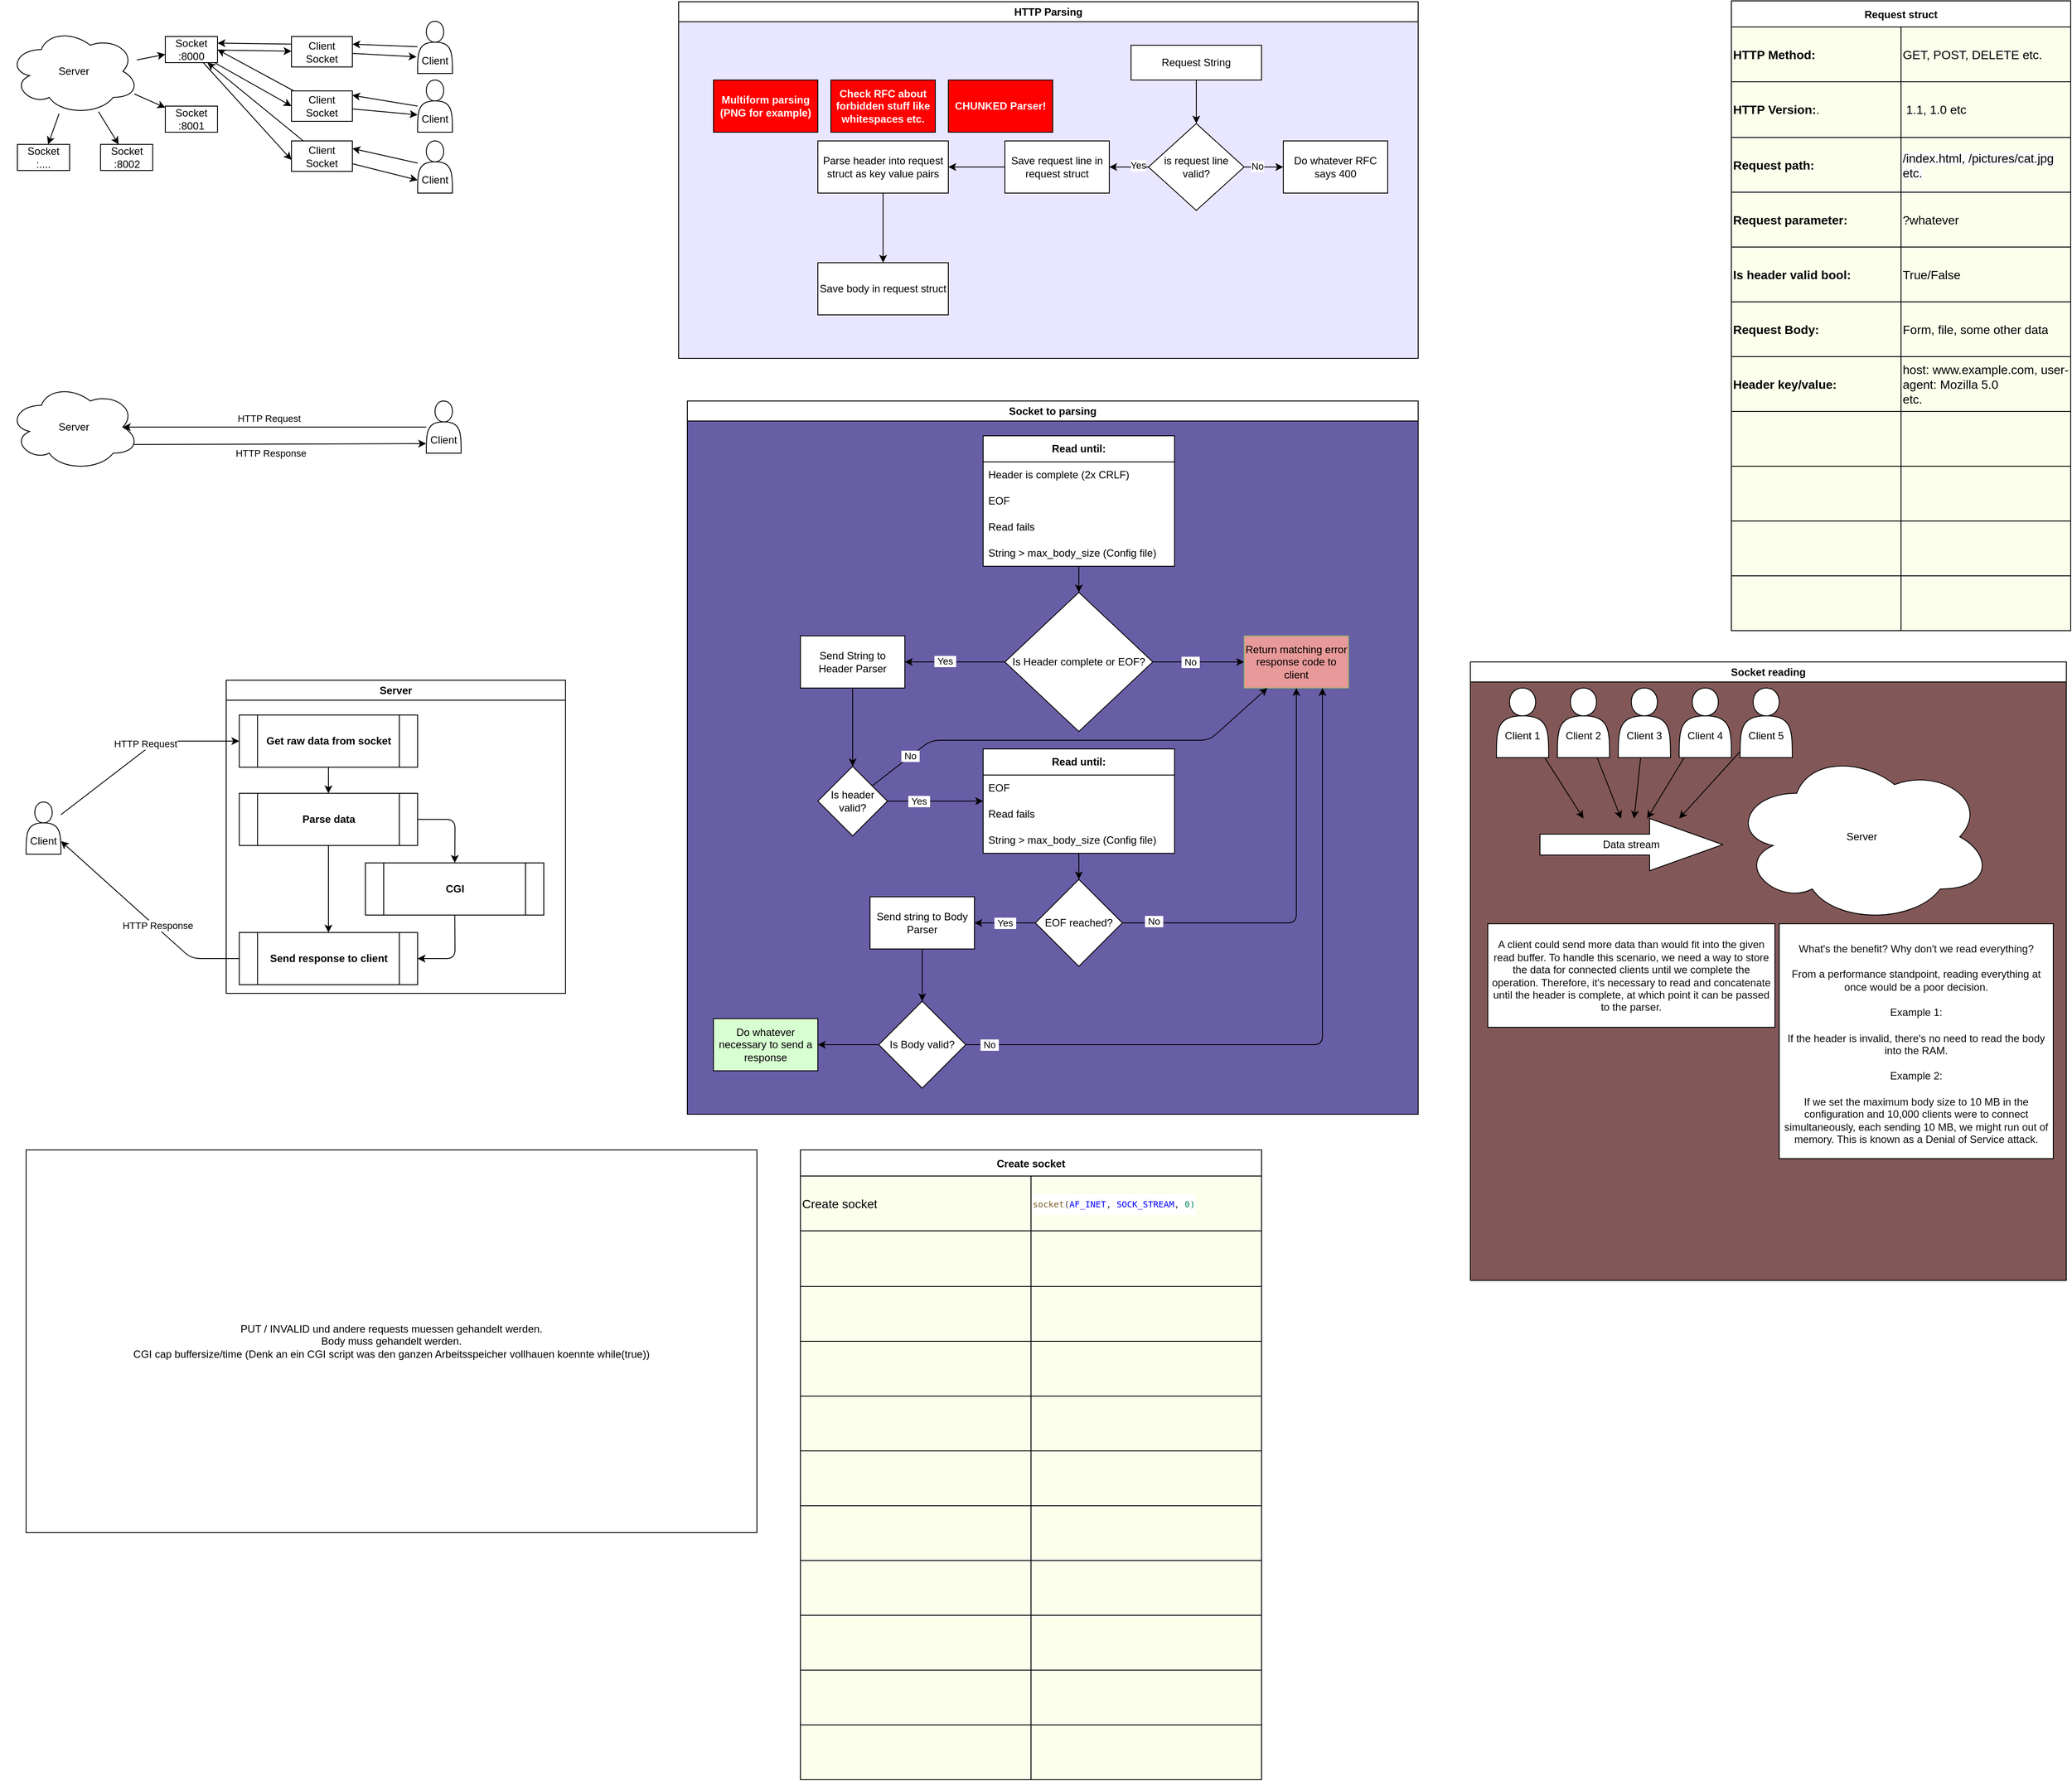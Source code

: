 <mxfile>
    <diagram id="tm-Q9Mv3Nz5z3LRHxRc2" name="Page-1">
        <mxGraphModel dx="5174" dy="3183" grid="1" gridSize="10" guides="1" tooltips="1" connect="1" arrows="1" fold="1" page="1" pageScale="1" pageWidth="850" pageHeight="1100" math="0" shadow="0">
            <root>
                <mxCell id="0"/>
                <mxCell id="1" parent="0"/>
                <mxCell id="5" value="" style="edgeStyle=none;html=1;" parent="1" source="2" target="4" edge="1">
                    <mxGeometry relative="1" as="geometry"/>
                </mxCell>
                <mxCell id="2" value="Server" style="ellipse;shape=cloud;whiteSpace=wrap;html=1;" parent="1" vertex="1">
                    <mxGeometry x="90" y="-979" width="150" height="100" as="geometry"/>
                </mxCell>
                <mxCell id="7" value="" style="edgeStyle=none;html=1;" parent="1" source="4" target="6" edge="1">
                    <mxGeometry relative="1" as="geometry"/>
                </mxCell>
                <mxCell id="22" style="edgeStyle=none;html=1;entryX=0;entryY=0.5;entryDx=0;entryDy=0;" parent="1" source="4" target="12" edge="1">
                    <mxGeometry relative="1" as="geometry"/>
                </mxCell>
                <mxCell id="23" style="edgeStyle=none;html=1;entryX=0.001;entryY=0.625;entryDx=0;entryDy=0;entryPerimeter=0;" parent="1" source="4" target="15" edge="1">
                    <mxGeometry relative="1" as="geometry"/>
                </mxCell>
                <mxCell id="4" value="Socket&lt;br&gt;:8000" style="whiteSpace=wrap;html=1;" parent="1" vertex="1">
                    <mxGeometry x="270" y="-969" width="60" height="30" as="geometry"/>
                </mxCell>
                <mxCell id="20" style="edgeStyle=none;html=1;entryX=1;entryY=0.25;entryDx=0;entryDy=0;exitX=0;exitY=0.25;exitDx=0;exitDy=0;" parent="1" source="6" target="4" edge="1">
                    <mxGeometry relative="1" as="geometry"/>
                </mxCell>
                <mxCell id="24" style="edgeStyle=none;html=1;entryX=-0.032;entryY=0.681;entryDx=0;entryDy=0;entryPerimeter=0;" parent="1" source="6" target="10" edge="1">
                    <mxGeometry relative="1" as="geometry"/>
                </mxCell>
                <mxCell id="6" value="Client Socket" style="whiteSpace=wrap;html=1;" parent="1" vertex="1">
                    <mxGeometry x="415" y="-969" width="70" height="35" as="geometry"/>
                </mxCell>
                <mxCell id="11" style="edgeStyle=none;html=1;entryX=1;entryY=0.25;entryDx=0;entryDy=0;" parent="1" source="10" target="6" edge="1">
                    <mxGeometry relative="1" as="geometry"/>
                </mxCell>
                <mxCell id="10" value="&lt;br&gt;&lt;br&gt;Client" style="shape=actor;whiteSpace=wrap;html=1;" parent="1" vertex="1">
                    <mxGeometry x="560" y="-986.5" width="40" height="60" as="geometry"/>
                </mxCell>
                <mxCell id="18" style="edgeStyle=none;html=1;entryX=1;entryY=0.5;entryDx=0;entryDy=0;" parent="1" source="12" target="4" edge="1">
                    <mxGeometry relative="1" as="geometry"/>
                </mxCell>
                <mxCell id="25" value="" style="edgeStyle=none;html=1;entryX=0;entryY=0.667;entryDx=0;entryDy=0;entryPerimeter=0;" parent="1" source="12" target="14" edge="1">
                    <mxGeometry relative="1" as="geometry"/>
                </mxCell>
                <mxCell id="12" value="Client Socket" style="whiteSpace=wrap;html=1;" parent="1" vertex="1">
                    <mxGeometry x="415" y="-906.5" width="70" height="35" as="geometry"/>
                </mxCell>
                <mxCell id="13" style="edgeStyle=none;html=1;entryX=0.997;entryY=0.144;entryDx=0;entryDy=0;entryPerimeter=0;" parent="1" target="12" edge="1">
                    <mxGeometry relative="1" as="geometry">
                        <mxPoint x="560" y="-889" as="sourcePoint"/>
                    </mxGeometry>
                </mxCell>
                <mxCell id="14" value="&lt;br&gt;&lt;br&gt;Client" style="shape=actor;whiteSpace=wrap;html=1;" parent="1" vertex="1">
                    <mxGeometry x="560" y="-919" width="40" height="60" as="geometry"/>
                </mxCell>
                <mxCell id="19" style="edgeStyle=none;html=1;" parent="1" source="15" target="4" edge="1">
                    <mxGeometry relative="1" as="geometry"/>
                </mxCell>
                <mxCell id="26" style="edgeStyle=none;html=1;entryX=0;entryY=0.75;entryDx=0;entryDy=0;" parent="1" source="15" target="17" edge="1">
                    <mxGeometry relative="1" as="geometry"/>
                </mxCell>
                <mxCell id="15" value="Client Socket" style="whiteSpace=wrap;html=1;" parent="1" vertex="1">
                    <mxGeometry x="415" y="-849" width="70" height="35" as="geometry"/>
                </mxCell>
                <mxCell id="16" style="edgeStyle=none;html=1;entryX=1;entryY=0.25;entryDx=0;entryDy=0;" parent="1" source="17" target="15" edge="1">
                    <mxGeometry relative="1" as="geometry"/>
                </mxCell>
                <mxCell id="17" value="&lt;br&gt;&lt;br&gt;Client" style="shape=actor;whiteSpace=wrap;html=1;" parent="1" vertex="1">
                    <mxGeometry x="560" y="-849" width="40" height="60" as="geometry"/>
                </mxCell>
                <mxCell id="27" value="" style="edgeStyle=none;html=1;exitX=0.963;exitY=0.76;exitDx=0;exitDy=0;exitPerimeter=0;" parent="1" source="2" target="28" edge="1">
                    <mxGeometry relative="1" as="geometry">
                        <mxPoint x="239.999" y="-895.982" as="sourcePoint"/>
                    </mxGeometry>
                </mxCell>
                <mxCell id="28" value="Socket&lt;br&gt;:8001" style="whiteSpace=wrap;html=1;" parent="1" vertex="1">
                    <mxGeometry x="270" y="-889" width="60" height="30" as="geometry"/>
                </mxCell>
                <mxCell id="29" value="" style="edgeStyle=none;html=1;" parent="1" source="2" target="30" edge="1">
                    <mxGeometry relative="1" as="geometry">
                        <mxPoint x="160.0" y="-859" as="sourcePoint"/>
                    </mxGeometry>
                </mxCell>
                <mxCell id="30" value="Socket&lt;br&gt;:8002" style="whiteSpace=wrap;html=1;" parent="1" vertex="1">
                    <mxGeometry x="195.55" y="-845" width="60" height="30" as="geometry"/>
                </mxCell>
                <mxCell id="31" value="" style="edgeStyle=none;html=1;" parent="1" source="2" target="32" edge="1">
                    <mxGeometry relative="1" as="geometry">
                        <mxPoint x="110.002" y="-881.634" as="sourcePoint"/>
                    </mxGeometry>
                </mxCell>
                <mxCell id="32" value="Socket&lt;br&gt;:...." style="whiteSpace=wrap;html=1;" parent="1" vertex="1">
                    <mxGeometry x="100.0" y="-845" width="60" height="30" as="geometry"/>
                </mxCell>
                <mxCell id="35" style="edgeStyle=none;html=1;exitX=0.96;exitY=0.7;exitDx=0;exitDy=0;exitPerimeter=0;entryX=-0.006;entryY=0.817;entryDx=0;entryDy=0;entryPerimeter=0;" parent="1" source="33" target="34" edge="1">
                    <mxGeometry relative="1" as="geometry"/>
                </mxCell>
                <mxCell id="37" value="HTTP Response" style="edgeLabel;html=1;align=center;verticalAlign=middle;resizable=0;points=[];" parent="35" vertex="1" connectable="0">
                    <mxGeometry x="-0.242" y="-1" relative="1" as="geometry">
                        <mxPoint x="29" y="9" as="offset"/>
                    </mxGeometry>
                </mxCell>
                <mxCell id="33" value="Server" style="ellipse;shape=cloud;whiteSpace=wrap;html=1;" parent="1" vertex="1">
                    <mxGeometry x="90" y="-570" width="150" height="100" as="geometry"/>
                </mxCell>
                <mxCell id="36" style="edgeStyle=none;html=1;entryX=0.875;entryY=0.5;entryDx=0;entryDy=0;entryPerimeter=0;" parent="1" source="34" target="33" edge="1">
                    <mxGeometry relative="1" as="geometry">
                        <mxPoint x="250" y="-480" as="targetPoint"/>
                    </mxGeometry>
                </mxCell>
                <mxCell id="38" value="HTTP Request" style="edgeLabel;html=1;align=center;verticalAlign=middle;resizable=0;points=[];" parent="36" vertex="1" connectable="0">
                    <mxGeometry x="0.038" y="-1" relative="1" as="geometry">
                        <mxPoint y="-9" as="offset"/>
                    </mxGeometry>
                </mxCell>
                <mxCell id="34" value="&lt;br&gt;&lt;br&gt;Client" style="shape=actor;whiteSpace=wrap;html=1;" parent="1" vertex="1">
                    <mxGeometry x="570" y="-550" width="40" height="60" as="geometry"/>
                </mxCell>
                <mxCell id="39" value="" style="shape=image;verticalLabelPosition=bottom;labelBackgroundColor=default;verticalAlign=top;aspect=fixed;imageAspect=0;image=https://miro.medium.com/v2/resize:fit:700/1*5QCrgA5LoA8AKR30ce6x5A.png;" parent="1" vertex="1">
                    <mxGeometry x="84.15" y="-449" width="245.85" height="165" as="geometry"/>
                </mxCell>
                <mxCell id="40" value="" style="shape=image;verticalLabelPosition=bottom;labelBackgroundColor=default;verticalAlign=top;aspect=fixed;imageAspect=0;image=https://miro.medium.com/v2/resize:fit:700/1*Yqq-60D9mD4NVuhFd4IoFg.png;" parent="1" vertex="1">
                    <mxGeometry x="80" y="-739" width="275.49" height="169" as="geometry"/>
                </mxCell>
                <mxCell id="41" value="&lt;br&gt;&lt;br&gt;Client" style="shape=actor;whiteSpace=wrap;html=1;" parent="1" vertex="1">
                    <mxGeometry x="110" y="-89" width="40" height="60" as="geometry"/>
                </mxCell>
                <mxCell id="43" style="edgeStyle=none;html=1;" parent="1" source="41" target="52" edge="1">
                    <mxGeometry relative="1" as="geometry">
                        <mxPoint x="584.15" y="-169" as="targetPoint"/>
                        <mxPoint x="932.9" y="-169" as="sourcePoint"/>
                        <Array as="points">
                            <mxPoint x="260" y="-159"/>
                        </Array>
                    </mxGeometry>
                </mxCell>
                <mxCell id="44" value="HTTP Request" style="edgeLabel;html=1;align=center;verticalAlign=middle;resizable=0;points=[];" parent="43" connectable="0" vertex="1">
                    <mxGeometry x="0.038" y="-1" relative="1" as="geometry">
                        <mxPoint y="-9" as="offset"/>
                    </mxGeometry>
                </mxCell>
                <mxCell id="69" style="edgeStyle=none;html=1;entryX=1;entryY=0.75;entryDx=0;entryDy=0;" parent="1" source="55" target="41" edge="1">
                    <mxGeometry relative="1" as="geometry">
                        <mxPoint x="410" y="-44" as="sourcePoint"/>
                        <Array as="points">
                            <mxPoint x="300" y="91"/>
                        </Array>
                    </mxGeometry>
                </mxCell>
                <mxCell id="88" value="HTTP Response" style="edgeLabel;html=1;align=center;verticalAlign=middle;resizable=0;points=[];" parent="69" connectable="0" vertex="1">
                    <mxGeometry x="-0.147" y="-2" relative="1" as="geometry">
                        <mxPoint as="offset"/>
                    </mxGeometry>
                </mxCell>
                <mxCell id="45" value="Server" style="swimlane;whiteSpace=wrap;html=1;" parent="1" vertex="1">
                    <mxGeometry x="340" y="-229" width="390" height="360" as="geometry">
                        <mxRectangle x="280" y="780" width="50" height="30" as="alternateBounds"/>
                    </mxGeometry>
                </mxCell>
                <mxCell id="54" value="" style="edgeStyle=none;html=1;" parent="45" source="52" target="53" edge="1">
                    <mxGeometry relative="1" as="geometry"/>
                </mxCell>
                <mxCell id="52" value="&lt;span style=&quot;font-weight: 700;&quot;&gt;Get raw data from socket&lt;/span&gt;" style="shape=process;whiteSpace=wrap;html=1;backgroundOutline=1;" parent="45" vertex="1">
                    <mxGeometry x="15" y="40" width="205" height="60" as="geometry"/>
                </mxCell>
                <mxCell id="66" style="edgeStyle=none;html=1;" parent="45" source="53" target="61" edge="1">
                    <mxGeometry relative="1" as="geometry">
                        <Array as="points">
                            <mxPoint x="263" y="160"/>
                        </Array>
                    </mxGeometry>
                </mxCell>
                <mxCell id="68" style="edgeStyle=none;html=1;" parent="45" source="53" target="55" edge="1">
                    <mxGeometry relative="1" as="geometry"/>
                </mxCell>
                <mxCell id="53" value="Parse data" style="shape=process;whiteSpace=wrap;html=1;backgroundOutline=1;fontStyle=1" parent="45" vertex="1">
                    <mxGeometry x="15" y="130" width="205" height="60" as="geometry"/>
                </mxCell>
                <mxCell id="55" value="Send response to client" style="shape=process;whiteSpace=wrap;html=1;backgroundOutline=1;fontStyle=1" parent="45" vertex="1">
                    <mxGeometry x="15" y="290" width="205" height="60" as="geometry"/>
                </mxCell>
                <mxCell id="67" style="edgeStyle=none;html=1;" parent="45" source="61" target="55" edge="1">
                    <mxGeometry relative="1" as="geometry">
                        <Array as="points">
                            <mxPoint x="263" y="320"/>
                        </Array>
                    </mxGeometry>
                </mxCell>
                <mxCell id="61" value="CGI" style="shape=process;whiteSpace=wrap;html=1;backgroundOutline=1;fontStyle=1" parent="45" vertex="1">
                    <mxGeometry x="160" y="210" width="205" height="60" as="geometry"/>
                </mxCell>
                <mxCell id="89" value="HTTP Parsing" style="swimlane;whiteSpace=wrap;html=1;fillColor=default;rounded=0;gradientColor=none;swimlaneFillColor=#E9E6FF;" parent="1" vertex="1">
                    <mxGeometry x="860" y="-1009" width="850" height="410" as="geometry"/>
                </mxCell>
                <mxCell id="94" value="" style="edgeStyle=none;html=1;" parent="89" source="90" target="93" edge="1">
                    <mxGeometry relative="1" as="geometry"/>
                </mxCell>
                <mxCell id="90" value="Request String" style="rounded=0;whiteSpace=wrap;html=1;fillColor=default;gradientColor=none;" parent="89" vertex="1">
                    <mxGeometry x="520" y="50" width="150" height="40" as="geometry"/>
                </mxCell>
                <mxCell id="96" value="" style="edgeStyle=none;html=1;" parent="89" source="93" target="95" edge="1">
                    <mxGeometry relative="1" as="geometry"/>
                </mxCell>
                <mxCell id="100" value="Yes" style="edgeLabel;html=1;align=center;verticalAlign=middle;resizable=0;points=[];" parent="96" connectable="0" vertex="1">
                    <mxGeometry x="-0.444" y="-2" relative="1" as="geometry">
                        <mxPoint as="offset"/>
                    </mxGeometry>
                </mxCell>
                <mxCell id="99" value="" style="edgeStyle=none;html=1;" parent="89" source="93" target="98" edge="1">
                    <mxGeometry relative="1" as="geometry"/>
                </mxCell>
                <mxCell id="101" value="No" style="edgeLabel;html=1;align=center;verticalAlign=middle;resizable=0;points=[];" parent="99" connectable="0" vertex="1">
                    <mxGeometry x="-0.356" y="1" relative="1" as="geometry">
                        <mxPoint as="offset"/>
                    </mxGeometry>
                </mxCell>
                <mxCell id="93" value="is request line valid?" style="rhombus;whiteSpace=wrap;html=1;rounded=0;gradientColor=none;" parent="89" vertex="1">
                    <mxGeometry x="540" y="140" width="110" height="100" as="geometry"/>
                </mxCell>
                <mxCell id="109" value="" style="edgeStyle=none;html=1;" parent="89" source="95" target="108" edge="1">
                    <mxGeometry relative="1" as="geometry"/>
                </mxCell>
                <mxCell id="95" value="Save request line in request struct" style="whiteSpace=wrap;html=1;rounded=0;gradientColor=none;" parent="89" vertex="1">
                    <mxGeometry x="375" y="160" width="120" height="60" as="geometry"/>
                </mxCell>
                <mxCell id="98" value="Do whatever RFC says 400" style="whiteSpace=wrap;html=1;rounded=0;gradientColor=none;" parent="89" vertex="1">
                    <mxGeometry x="695" y="160" width="120" height="60" as="geometry"/>
                </mxCell>
                <mxCell id="113" value="" style="edgeStyle=none;html=1;fontColor=#FFFFFF;" parent="89" source="108" target="112" edge="1">
                    <mxGeometry relative="1" as="geometry"/>
                </mxCell>
                <mxCell id="108" value="Parse header into request struct as key value pairs" style="whiteSpace=wrap;html=1;rounded=0;gradientColor=none;" parent="89" vertex="1">
                    <mxGeometry x="160" y="160" width="150" height="60" as="geometry"/>
                </mxCell>
                <mxCell id="111" value="Check RFC about forbidden stuff like whitespaces etc." style="rounded=0;whiteSpace=wrap;html=1;fillColor=#FF0000;gradientColor=none;fontColor=#FFFFFF;fontStyle=1" parent="89" vertex="1">
                    <mxGeometry x="175" y="90" width="120" height="60" as="geometry"/>
                </mxCell>
                <mxCell id="112" value="Save body in request struct" style="whiteSpace=wrap;html=1;rounded=0;gradientColor=none;" parent="89" vertex="1">
                    <mxGeometry x="160" y="300" width="150" height="60" as="geometry"/>
                </mxCell>
                <mxCell id="156" value="CHUNKED Parser!" style="rounded=0;whiteSpace=wrap;html=1;fillColor=#FF0000;gradientColor=none;fontColor=#FFFFFF;fontStyle=1" parent="89" vertex="1">
                    <mxGeometry x="310" y="90" width="120" height="60" as="geometry"/>
                </mxCell>
                <mxCell id="195" value="Multiform parsing (PNG for example)" style="rounded=0;whiteSpace=wrap;html=1;fillColor=#FF0000;gradientColor=none;fontColor=#FFFFFF;fontStyle=1" parent="89" vertex="1">
                    <mxGeometry x="40" y="90" width="120" height="60" as="geometry"/>
                </mxCell>
                <mxCell id="116" value="Request struct" style="shape=table;startSize=30;container=1;collapsible=0;childLayout=tableLayout;fontStyle=1;align=center;rounded=0;strokeColor=default;fontColor=#000000;fillColor=#FFFFFF;gradientColor=none;swimlaneFillColor=#FCFFEB;" parent="1" vertex="1">
                    <mxGeometry x="2070" y="-1010" width="390" height="724" as="geometry"/>
                </mxCell>
                <mxCell id="117" value="" style="shape=tableRow;horizontal=0;startSize=0;swimlaneHead=0;swimlaneBody=0;top=0;left=0;bottom=0;right=0;collapsible=0;dropTarget=0;fillColor=none;points=[[0,0.5],[1,0.5]];portConstraint=eastwest;rounded=0;strokeColor=default;fontColor=#FFFFFF;" parent="116" vertex="1">
                    <mxGeometry y="30" width="390" height="63" as="geometry"/>
                </mxCell>
                <mxCell id="118" value="&lt;span style=&quot;color: rgb(0, 0, 0); font-weight: 700; font-size: 14px;&quot;&gt;HTTP Method:&lt;/span&gt;" style="shape=partialRectangle;html=1;whiteSpace=wrap;connectable=0;fillColor=none;top=0;left=0;bottom=0;right=0;overflow=hidden;rounded=0;strokeColor=default;fontColor=#FFFFFF;align=left;fontSize=14;" parent="117" vertex="1">
                    <mxGeometry width="195" height="63" as="geometry">
                        <mxRectangle width="195" height="63" as="alternateBounds"/>
                    </mxGeometry>
                </mxCell>
                <mxCell id="119" value="&lt;span style=&quot;color: rgb(0, 0, 0); font-size: 14px;&quot;&gt;GET, POST, DELETE etc.&lt;/span&gt;" style="shape=partialRectangle;html=1;whiteSpace=wrap;connectable=0;fillColor=none;top=0;left=0;bottom=0;right=0;overflow=hidden;rounded=0;strokeColor=default;fontColor=#FFFFFF;align=left;fontSize=14;" parent="117" vertex="1">
                    <mxGeometry x="195" width="195" height="63" as="geometry">
                        <mxRectangle width="195" height="63" as="alternateBounds"/>
                    </mxGeometry>
                </mxCell>
                <mxCell id="121" value="" style="shape=tableRow;horizontal=0;startSize=0;swimlaneHead=0;swimlaneBody=0;top=0;left=0;bottom=0;right=0;collapsible=0;dropTarget=0;fillColor=none;points=[[0,0.5],[1,0.5]];portConstraint=eastwest;rounded=0;strokeColor=default;fontColor=#FFFFFF;" parent="116" vertex="1">
                    <mxGeometry y="93" width="390" height="64" as="geometry"/>
                </mxCell>
                <mxCell id="122" value="&lt;span style=&quot;color: rgb(0, 0, 0); font-weight: 700; font-size: 14px;&quot;&gt;HTTP Version:&lt;/span&gt;&lt;span style=&quot;border-color: var(--border-color); color: rgb(0, 0, 0); font-size: 14px;&quot;&gt;.&lt;/span&gt;" style="shape=partialRectangle;html=1;whiteSpace=wrap;connectable=0;fillColor=none;top=0;left=0;bottom=0;right=0;overflow=hidden;rounded=0;strokeColor=default;fontColor=#FFFFFF;align=left;fontSize=14;" parent="121" vertex="1">
                    <mxGeometry width="195" height="64" as="geometry">
                        <mxRectangle width="195" height="64" as="alternateBounds"/>
                    </mxGeometry>
                </mxCell>
                <mxCell id="123" value="&lt;span style=&quot;border-color: var(--border-color); color: rgb(0, 0, 0); font-weight: 700; font-size: 14px;&quot;&gt;&amp;nbsp;&lt;/span&gt;&lt;span style=&quot;border-color: var(--border-color); color: rgb(0, 0, 0); font-size: 14px;&quot;&gt;1.1, 1.0 etc&lt;/span&gt;" style="shape=partialRectangle;html=1;whiteSpace=wrap;connectable=0;fillColor=none;top=0;left=0;bottom=0;right=0;overflow=hidden;rounded=0;strokeColor=default;fontColor=#FFFFFF;align=left;fontSize=14;" parent="121" vertex="1">
                    <mxGeometry x="195" width="195" height="64" as="geometry">
                        <mxRectangle width="195" height="64" as="alternateBounds"/>
                    </mxGeometry>
                </mxCell>
                <mxCell id="125" value="" style="shape=tableRow;horizontal=0;startSize=0;swimlaneHead=0;swimlaneBody=0;top=0;left=0;bottom=0;right=0;collapsible=0;dropTarget=0;fillColor=none;points=[[0,0.5],[1,0.5]];portConstraint=eastwest;rounded=0;strokeColor=default;fontColor=#FFFFFF;" parent="116" vertex="1">
                    <mxGeometry y="157" width="390" height="63" as="geometry"/>
                </mxCell>
                <mxCell id="126" value="&lt;span style=&quot;color: rgb(0, 0, 0); font-weight: 700; font-size: 14px;&quot;&gt;Request path:&lt;/span&gt;" style="shape=partialRectangle;html=1;whiteSpace=wrap;connectable=0;fillColor=none;top=0;left=0;bottom=0;right=0;overflow=hidden;rounded=0;strokeColor=default;fontColor=#FFFFFF;align=left;fontSize=14;" parent="125" vertex="1">
                    <mxGeometry width="195" height="63" as="geometry">
                        <mxRectangle width="195" height="63" as="alternateBounds"/>
                    </mxGeometry>
                </mxCell>
                <mxCell id="127" value="&lt;span style=&quot;color: rgb(0, 0, 0); font-family: Helvetica; font-size: 14px; font-style: normal; font-variant-ligatures: normal; font-variant-caps: normal; font-weight: 400; letter-spacing: normal; orphans: 2; text-indent: 0px; text-transform: none; widows: 2; word-spacing: 0px; -webkit-text-stroke-width: 0px; background-color: rgb(251, 251, 251); text-decoration-thickness: initial; text-decoration-style: initial; text-decoration-color: initial; float: none; display: inline !important;&quot;&gt;/index.html, /pictures/cat.jpg etc.&lt;/span&gt;" style="shape=partialRectangle;html=1;whiteSpace=wrap;connectable=0;fillColor=none;top=0;left=0;bottom=0;right=0;overflow=hidden;rounded=0;strokeColor=default;fontColor=#FFFFFF;align=left;fontSize=14;" parent="125" vertex="1">
                    <mxGeometry x="195" width="195" height="63" as="geometry">
                        <mxRectangle width="195" height="63" as="alternateBounds"/>
                    </mxGeometry>
                </mxCell>
                <mxCell id="138" style="shape=tableRow;horizontal=0;startSize=0;swimlaneHead=0;swimlaneBody=0;top=0;left=0;bottom=0;right=0;collapsible=0;dropTarget=0;fillColor=none;points=[[0,0.5],[1,0.5]];portConstraint=eastwest;rounded=0;strokeColor=default;fontColor=#FFFFFF;" parent="116" vertex="1">
                    <mxGeometry y="220" width="390" height="63" as="geometry"/>
                </mxCell>
                <mxCell id="139" value="Request parameter:" style="shape=partialRectangle;html=1;whiteSpace=wrap;connectable=0;fillColor=none;top=0;left=0;bottom=0;right=0;overflow=hidden;rounded=0;strokeColor=default;fontColor=#000000;align=left;fontSize=14;fontStyle=1" parent="138" vertex="1">
                    <mxGeometry width="195" height="63" as="geometry">
                        <mxRectangle width="195" height="63" as="alternateBounds"/>
                    </mxGeometry>
                </mxCell>
                <mxCell id="140" value="?whatever" style="shape=partialRectangle;html=1;whiteSpace=wrap;connectable=0;fillColor=none;top=0;left=0;bottom=0;right=0;overflow=hidden;rounded=0;strokeColor=default;fontColor=#000000;align=left;fontSize=14;" parent="138" vertex="1">
                    <mxGeometry x="195" width="195" height="63" as="geometry">
                        <mxRectangle width="195" height="63" as="alternateBounds"/>
                    </mxGeometry>
                </mxCell>
                <mxCell id="135" style="shape=tableRow;horizontal=0;startSize=0;swimlaneHead=0;swimlaneBody=0;top=0;left=0;bottom=0;right=0;collapsible=0;dropTarget=0;fillColor=none;points=[[0,0.5],[1,0.5]];portConstraint=eastwest;rounded=0;strokeColor=default;fontColor=#FFFFFF;" parent="116" vertex="1">
                    <mxGeometry y="283" width="390" height="63" as="geometry"/>
                </mxCell>
                <mxCell id="136" value="Is header valid bool:" style="shape=partialRectangle;html=1;whiteSpace=wrap;connectable=0;fillColor=none;top=0;left=0;bottom=0;right=0;overflow=hidden;rounded=0;strokeColor=default;fontColor=#000000;align=left;fontSize=14;fontStyle=1" parent="135" vertex="1">
                    <mxGeometry width="195" height="63" as="geometry">
                        <mxRectangle width="195" height="63" as="alternateBounds"/>
                    </mxGeometry>
                </mxCell>
                <mxCell id="137" value="True/False" style="shape=partialRectangle;html=1;whiteSpace=wrap;connectable=0;fillColor=none;top=0;left=0;bottom=0;right=0;overflow=hidden;rounded=0;strokeColor=default;fontColor=#000000;align=left;fontSize=14;" parent="135" vertex="1">
                    <mxGeometry x="195" width="195" height="63" as="geometry">
                        <mxRectangle width="195" height="63" as="alternateBounds"/>
                    </mxGeometry>
                </mxCell>
                <mxCell id="132" style="shape=tableRow;horizontal=0;startSize=0;swimlaneHead=0;swimlaneBody=0;top=0;left=0;bottom=0;right=0;collapsible=0;dropTarget=0;fillColor=none;points=[[0,0.5],[1,0.5]];portConstraint=eastwest;rounded=0;strokeColor=default;fontColor=#FFFFFF;" parent="116" vertex="1">
                    <mxGeometry y="346" width="390" height="63" as="geometry"/>
                </mxCell>
                <mxCell id="133" value="Request Body:" style="shape=partialRectangle;html=1;whiteSpace=wrap;connectable=0;fillColor=none;top=0;left=0;bottom=0;right=0;overflow=hidden;rounded=0;strokeColor=default;fontColor=#000000;align=left;fontSize=14;fontStyle=1" parent="132" vertex="1">
                    <mxGeometry width="195" height="63" as="geometry">
                        <mxRectangle width="195" height="63" as="alternateBounds"/>
                    </mxGeometry>
                </mxCell>
                <mxCell id="134" value="Form, file, some other data" style="shape=partialRectangle;html=1;whiteSpace=wrap;connectable=0;fillColor=none;top=0;left=0;bottom=0;right=0;overflow=hidden;rounded=0;strokeColor=default;fontColor=#000000;align=left;fontSize=14;" parent="132" vertex="1">
                    <mxGeometry x="195" width="195" height="63" as="geometry">
                        <mxRectangle width="195" height="63" as="alternateBounds"/>
                    </mxGeometry>
                </mxCell>
                <mxCell id="129" style="shape=tableRow;horizontal=0;startSize=0;swimlaneHead=0;swimlaneBody=0;top=0;left=0;bottom=0;right=0;collapsible=0;dropTarget=0;fillColor=none;points=[[0,0.5],[1,0.5]];portConstraint=eastwest;rounded=0;strokeColor=default;fontColor=#FFFFFF;" parent="116" vertex="1">
                    <mxGeometry y="409" width="390" height="63" as="geometry"/>
                </mxCell>
                <mxCell id="130" value="&lt;b&gt;Header key/value:&lt;/b&gt;" style="shape=partialRectangle;html=1;whiteSpace=wrap;connectable=0;fillColor=none;top=0;left=0;bottom=0;right=0;overflow=hidden;rounded=0;strokeColor=default;fontColor=#000000;align=left;fontSize=14;" parent="129" vertex="1">
                    <mxGeometry width="195" height="63" as="geometry">
                        <mxRectangle width="195" height="63" as="alternateBounds"/>
                    </mxGeometry>
                </mxCell>
                <mxCell id="131" value="host: www.example.com, user-agent: Mozilla 5.0&lt;br&gt;etc." style="shape=partialRectangle;html=1;whiteSpace=wrap;connectable=0;fillColor=none;top=0;left=0;bottom=0;right=0;overflow=hidden;rounded=0;strokeColor=default;fontColor=#000000;align=left;fontSize=14;" parent="129" vertex="1">
                    <mxGeometry x="195" width="195" height="63" as="geometry">
                        <mxRectangle width="195" height="63" as="alternateBounds"/>
                    </mxGeometry>
                </mxCell>
                <mxCell id="150" style="shape=tableRow;horizontal=0;startSize=0;swimlaneHead=0;swimlaneBody=0;top=0;left=0;bottom=0;right=0;collapsible=0;dropTarget=0;fillColor=none;points=[[0,0.5],[1,0.5]];portConstraint=eastwest;rounded=0;strokeColor=default;fontColor=#FFFFFF;" parent="116" vertex="1">
                    <mxGeometry y="472" width="390" height="63" as="geometry"/>
                </mxCell>
                <mxCell id="151" style="shape=partialRectangle;html=1;whiteSpace=wrap;connectable=0;fillColor=none;top=0;left=0;bottom=0;right=0;overflow=hidden;rounded=0;strokeColor=default;fontColor=#FFFFFF;align=left;fontSize=14;" parent="150" vertex="1">
                    <mxGeometry width="195" height="63" as="geometry">
                        <mxRectangle width="195" height="63" as="alternateBounds"/>
                    </mxGeometry>
                </mxCell>
                <mxCell id="152" style="shape=partialRectangle;html=1;whiteSpace=wrap;connectable=0;fillColor=none;top=0;left=0;bottom=0;right=0;overflow=hidden;rounded=0;strokeColor=default;fontColor=#FFFFFF;align=left;fontSize=14;" parent="150" vertex="1">
                    <mxGeometry x="195" width="195" height="63" as="geometry">
                        <mxRectangle width="195" height="63" as="alternateBounds"/>
                    </mxGeometry>
                </mxCell>
                <mxCell id="141" style="shape=tableRow;horizontal=0;startSize=0;swimlaneHead=0;swimlaneBody=0;top=0;left=0;bottom=0;right=0;collapsible=0;dropTarget=0;fillColor=none;points=[[0,0.5],[1,0.5]];portConstraint=eastwest;rounded=0;strokeColor=default;fontColor=#FFFFFF;" parent="116" vertex="1">
                    <mxGeometry y="535" width="390" height="63" as="geometry"/>
                </mxCell>
                <mxCell id="142" style="shape=partialRectangle;html=1;whiteSpace=wrap;connectable=0;fillColor=none;top=0;left=0;bottom=0;right=0;overflow=hidden;rounded=0;strokeColor=default;fontColor=#000000;align=left;fontSize=14;" parent="141" vertex="1">
                    <mxGeometry width="195" height="63" as="geometry">
                        <mxRectangle width="195" height="63" as="alternateBounds"/>
                    </mxGeometry>
                </mxCell>
                <mxCell id="143" style="shape=partialRectangle;html=1;whiteSpace=wrap;connectable=0;fillColor=none;top=0;left=0;bottom=0;right=0;overflow=hidden;rounded=0;strokeColor=default;fontColor=#000000;align=left;fontSize=14;" parent="141" vertex="1">
                    <mxGeometry x="195" width="195" height="63" as="geometry">
                        <mxRectangle width="195" height="63" as="alternateBounds"/>
                    </mxGeometry>
                </mxCell>
                <mxCell id="144" style="shape=tableRow;horizontal=0;startSize=0;swimlaneHead=0;swimlaneBody=0;top=0;left=0;bottom=0;right=0;collapsible=0;dropTarget=0;fillColor=none;points=[[0,0.5],[1,0.5]];portConstraint=eastwest;rounded=0;strokeColor=default;fontColor=#FFFFFF;" parent="116" vertex="1">
                    <mxGeometry y="598" width="390" height="63" as="geometry"/>
                </mxCell>
                <mxCell id="145" style="shape=partialRectangle;html=1;whiteSpace=wrap;connectable=0;fillColor=none;top=0;left=0;bottom=0;right=0;overflow=hidden;rounded=0;strokeColor=default;fontColor=#000000;align=left;fontSize=14;" parent="144" vertex="1">
                    <mxGeometry width="195" height="63" as="geometry">
                        <mxRectangle width="195" height="63" as="alternateBounds"/>
                    </mxGeometry>
                </mxCell>
                <mxCell id="146" style="shape=partialRectangle;html=1;whiteSpace=wrap;connectable=0;fillColor=none;top=0;left=0;bottom=0;right=0;overflow=hidden;rounded=0;strokeColor=default;fontColor=#000000;align=left;fontSize=14;" parent="144" vertex="1">
                    <mxGeometry x="195" width="195" height="63" as="geometry">
                        <mxRectangle width="195" height="63" as="alternateBounds"/>
                    </mxGeometry>
                </mxCell>
                <mxCell id="147" style="shape=tableRow;horizontal=0;startSize=0;swimlaneHead=0;swimlaneBody=0;top=0;left=0;bottom=0;right=0;collapsible=0;dropTarget=0;fillColor=none;points=[[0,0.5],[1,0.5]];portConstraint=eastwest;rounded=0;strokeColor=default;fontColor=#FFFFFF;" parent="116" vertex="1">
                    <mxGeometry y="661" width="390" height="63" as="geometry"/>
                </mxCell>
                <mxCell id="148" style="shape=partialRectangle;html=1;whiteSpace=wrap;connectable=0;fillColor=none;top=0;left=0;bottom=0;right=0;overflow=hidden;rounded=0;strokeColor=default;fontColor=#000000;align=left;fontSize=14;" parent="147" vertex="1">
                    <mxGeometry width="195" height="63" as="geometry">
                        <mxRectangle width="195" height="63" as="alternateBounds"/>
                    </mxGeometry>
                </mxCell>
                <mxCell id="149" style="shape=partialRectangle;html=1;whiteSpace=wrap;connectable=0;fillColor=none;top=0;left=0;bottom=0;right=0;overflow=hidden;rounded=0;strokeColor=default;fontColor=#000000;align=left;fontSize=14;" parent="147" vertex="1">
                    <mxGeometry x="195" width="195" height="63" as="geometry">
                        <mxRectangle width="195" height="63" as="alternateBounds"/>
                    </mxGeometry>
                </mxCell>
                <mxCell id="153" value="PUT / INVALID und andere requests muessen gehandelt werden.&lt;br&gt;Body muss gehandelt werden.&lt;br&gt;CGI cap buffersize/time (Denk an ein CGI script was den ganzen Arbeitsspeicher vollhauen koennte while(true))" style="rounded=0;whiteSpace=wrap;html=1;" parent="1" vertex="1">
                    <mxGeometry x="110" y="311" width="840" height="440" as="geometry"/>
                </mxCell>
                <mxCell id="161" value="Create socket" style="shape=table;startSize=30;container=1;collapsible=0;childLayout=tableLayout;fontStyle=1;align=center;rounded=0;strokeColor=default;fontColor=#000000;fillColor=#FFFFFF;gradientColor=none;swimlaneFillColor=#FCFFEB;" parent="1" vertex="1">
                    <mxGeometry x="1000" y="311" width="530" height="724" as="geometry"/>
                </mxCell>
                <mxCell id="162" value="" style="shape=tableRow;horizontal=0;startSize=0;swimlaneHead=0;swimlaneBody=0;top=0;left=0;bottom=0;right=0;collapsible=0;dropTarget=0;fillColor=none;points=[[0,0.5],[1,0.5]];portConstraint=eastwest;rounded=0;strokeColor=default;fontColor=#FFFFFF;" parent="161" vertex="1">
                    <mxGeometry y="30" width="530" height="63" as="geometry"/>
                </mxCell>
                <mxCell id="163" value="Create socket" style="shape=partialRectangle;html=1;whiteSpace=wrap;connectable=0;fillColor=none;top=0;left=0;bottom=0;right=0;overflow=hidden;rounded=0;strokeColor=#000000;fontColor=#000000;align=left;fontSize=14;" parent="162" vertex="1">
                    <mxGeometry width="265" height="63" as="geometry">
                        <mxRectangle width="265" height="63" as="alternateBounds"/>
                    </mxGeometry>
                </mxCell>
                <mxCell id="164" value="&lt;div style=&quot;color: rgb(59, 59, 59); background-color: rgb(255, 255, 255); font-family: &amp;quot;Droid Sans Mono&amp;quot;, &amp;quot;monospace&amp;quot;, monospace; line-height: 24px; font-size: 10px;&quot;&gt;&lt;span style=&quot;color: #795e26;&quot;&gt;socket&lt;/span&gt;(&lt;span style=&quot;color: #0000ff;&quot;&gt;AF_INET&lt;/span&gt;, &lt;span style=&quot;color: #0000ff;&quot;&gt;SOCK_STREAM&lt;/span&gt;, &lt;span style=&quot;color: #098658;&quot;&gt;0)&lt;/span&gt;&lt;/div&gt;" style="shape=partialRectangle;html=1;whiteSpace=wrap;connectable=0;fillColor=none;top=0;left=0;bottom=0;right=0;overflow=hidden;rounded=0;strokeColor=#000000;fontColor=#000000;align=left;fontSize=14;" parent="162" vertex="1">
                    <mxGeometry x="265" width="265" height="63" as="geometry">
                        <mxRectangle width="265" height="63" as="alternateBounds"/>
                    </mxGeometry>
                </mxCell>
                <mxCell id="165" value="" style="shape=tableRow;horizontal=0;startSize=0;swimlaneHead=0;swimlaneBody=0;top=0;left=0;bottom=0;right=0;collapsible=0;dropTarget=0;fillColor=none;points=[[0,0.5],[1,0.5]];portConstraint=eastwest;rounded=0;strokeColor=default;fontColor=#FFFFFF;" parent="161" vertex="1">
                    <mxGeometry y="93" width="530" height="64" as="geometry"/>
                </mxCell>
                <mxCell id="166" value="" style="shape=partialRectangle;html=1;whiteSpace=wrap;connectable=0;fillColor=none;top=0;left=0;bottom=0;right=0;overflow=hidden;rounded=0;strokeColor=#000000;fontColor=#000000;align=left;fontSize=14;" parent="165" vertex="1">
                    <mxGeometry width="265" height="64" as="geometry">
                        <mxRectangle width="265" height="64" as="alternateBounds"/>
                    </mxGeometry>
                </mxCell>
                <mxCell id="167" value="" style="shape=partialRectangle;html=1;whiteSpace=wrap;connectable=0;fillColor=none;top=0;left=0;bottom=0;right=0;overflow=hidden;rounded=0;strokeColor=#000000;fontColor=#000000;align=left;fontSize=14;" parent="165" vertex="1">
                    <mxGeometry x="265" width="265" height="64" as="geometry">
                        <mxRectangle width="265" height="64" as="alternateBounds"/>
                    </mxGeometry>
                </mxCell>
                <mxCell id="168" value="" style="shape=tableRow;horizontal=0;startSize=0;swimlaneHead=0;swimlaneBody=0;top=0;left=0;bottom=0;right=0;collapsible=0;dropTarget=0;fillColor=none;points=[[0,0.5],[1,0.5]];portConstraint=eastwest;rounded=0;strokeColor=default;fontColor=#FFFFFF;" parent="161" vertex="1">
                    <mxGeometry y="157" width="530" height="63" as="geometry"/>
                </mxCell>
                <mxCell id="169" value="" style="shape=partialRectangle;html=1;whiteSpace=wrap;connectable=0;fillColor=none;top=0;left=0;bottom=0;right=0;overflow=hidden;rounded=0;strokeColor=#000000;fontColor=#000000;align=left;fontSize=14;" parent="168" vertex="1">
                    <mxGeometry width="265" height="63" as="geometry">
                        <mxRectangle width="265" height="63" as="alternateBounds"/>
                    </mxGeometry>
                </mxCell>
                <mxCell id="170" value="" style="shape=partialRectangle;html=1;whiteSpace=wrap;connectable=0;fillColor=none;top=0;left=0;bottom=0;right=0;overflow=hidden;rounded=0;strokeColor=#000000;fontColor=#000000;align=left;fontSize=14;" parent="168" vertex="1">
                    <mxGeometry x="265" width="265" height="63" as="geometry">
                        <mxRectangle width="265" height="63" as="alternateBounds"/>
                    </mxGeometry>
                </mxCell>
                <mxCell id="171" style="shape=tableRow;horizontal=0;startSize=0;swimlaneHead=0;swimlaneBody=0;top=0;left=0;bottom=0;right=0;collapsible=0;dropTarget=0;fillColor=none;points=[[0,0.5],[1,0.5]];portConstraint=eastwest;rounded=0;strokeColor=default;fontColor=#FFFFFF;" parent="161" vertex="1">
                    <mxGeometry y="220" width="530" height="63" as="geometry"/>
                </mxCell>
                <mxCell id="172" value="" style="shape=partialRectangle;html=1;whiteSpace=wrap;connectable=0;fillColor=none;top=0;left=0;bottom=0;right=0;overflow=hidden;rounded=0;strokeColor=#000000;fontColor=#000000;align=left;fontSize=14;fontStyle=1" parent="171" vertex="1">
                    <mxGeometry width="265" height="63" as="geometry">
                        <mxRectangle width="265" height="63" as="alternateBounds"/>
                    </mxGeometry>
                </mxCell>
                <mxCell id="173" value="" style="shape=partialRectangle;html=1;whiteSpace=wrap;connectable=0;fillColor=none;top=0;left=0;bottom=0;right=0;overflow=hidden;rounded=0;strokeColor=#000000;fontColor=#000000;align=left;fontSize=14;" parent="171" vertex="1">
                    <mxGeometry x="265" width="265" height="63" as="geometry">
                        <mxRectangle width="265" height="63" as="alternateBounds"/>
                    </mxGeometry>
                </mxCell>
                <mxCell id="174" style="shape=tableRow;horizontal=0;startSize=0;swimlaneHead=0;swimlaneBody=0;top=0;left=0;bottom=0;right=0;collapsible=0;dropTarget=0;fillColor=none;points=[[0,0.5],[1,0.5]];portConstraint=eastwest;rounded=0;strokeColor=default;fontColor=#FFFFFF;" parent="161" vertex="1">
                    <mxGeometry y="283" width="530" height="63" as="geometry"/>
                </mxCell>
                <mxCell id="175" value="" style="shape=partialRectangle;html=1;whiteSpace=wrap;connectable=0;fillColor=none;top=0;left=0;bottom=0;right=0;overflow=hidden;rounded=0;strokeColor=#000000;fontColor=#000000;align=left;fontSize=14;fontStyle=1" parent="174" vertex="1">
                    <mxGeometry width="265" height="63" as="geometry">
                        <mxRectangle width="265" height="63" as="alternateBounds"/>
                    </mxGeometry>
                </mxCell>
                <mxCell id="176" value="" style="shape=partialRectangle;html=1;whiteSpace=wrap;connectable=0;fillColor=none;top=0;left=0;bottom=0;right=0;overflow=hidden;rounded=0;strokeColor=#000000;fontColor=#000000;align=left;fontSize=14;" parent="174" vertex="1">
                    <mxGeometry x="265" width="265" height="63" as="geometry">
                        <mxRectangle width="265" height="63" as="alternateBounds"/>
                    </mxGeometry>
                </mxCell>
                <mxCell id="177" style="shape=tableRow;horizontal=0;startSize=0;swimlaneHead=0;swimlaneBody=0;top=0;left=0;bottom=0;right=0;collapsible=0;dropTarget=0;fillColor=none;points=[[0,0.5],[1,0.5]];portConstraint=eastwest;rounded=0;strokeColor=default;fontColor=#FFFFFF;" parent="161" vertex="1">
                    <mxGeometry y="346" width="530" height="63" as="geometry"/>
                </mxCell>
                <mxCell id="178" value="" style="shape=partialRectangle;html=1;whiteSpace=wrap;connectable=0;fillColor=none;top=0;left=0;bottom=0;right=0;overflow=hidden;rounded=0;strokeColor=#000000;fontColor=#000000;align=left;fontSize=14;fontStyle=1" parent="177" vertex="1">
                    <mxGeometry width="265" height="63" as="geometry">
                        <mxRectangle width="265" height="63" as="alternateBounds"/>
                    </mxGeometry>
                </mxCell>
                <mxCell id="179" value="" style="shape=partialRectangle;html=1;whiteSpace=wrap;connectable=0;fillColor=none;top=0;left=0;bottom=0;right=0;overflow=hidden;rounded=0;strokeColor=#000000;fontColor=#000000;align=left;fontSize=14;" parent="177" vertex="1">
                    <mxGeometry x="265" width="265" height="63" as="geometry">
                        <mxRectangle width="265" height="63" as="alternateBounds"/>
                    </mxGeometry>
                </mxCell>
                <mxCell id="180" style="shape=tableRow;horizontal=0;startSize=0;swimlaneHead=0;swimlaneBody=0;top=0;left=0;bottom=0;right=0;collapsible=0;dropTarget=0;fillColor=none;points=[[0,0.5],[1,0.5]];portConstraint=eastwest;rounded=0;strokeColor=default;fontColor=#FFFFFF;" parent="161" vertex="1">
                    <mxGeometry y="409" width="530" height="63" as="geometry"/>
                </mxCell>
                <mxCell id="181" value="" style="shape=partialRectangle;html=1;whiteSpace=wrap;connectable=0;fillColor=none;top=0;left=0;bottom=0;right=0;overflow=hidden;rounded=0;strokeColor=#000000;fontColor=#000000;align=left;fontSize=14;" parent="180" vertex="1">
                    <mxGeometry width="265" height="63" as="geometry">
                        <mxRectangle width="265" height="63" as="alternateBounds"/>
                    </mxGeometry>
                </mxCell>
                <mxCell id="182" value="" style="shape=partialRectangle;html=1;whiteSpace=wrap;connectable=0;fillColor=none;top=0;left=0;bottom=0;right=0;overflow=hidden;rounded=0;strokeColor=#000000;fontColor=#000000;align=left;fontSize=14;" parent="180" vertex="1">
                    <mxGeometry x="265" width="265" height="63" as="geometry">
                        <mxRectangle width="265" height="63" as="alternateBounds"/>
                    </mxGeometry>
                </mxCell>
                <mxCell id="183" style="shape=tableRow;horizontal=0;startSize=0;swimlaneHead=0;swimlaneBody=0;top=0;left=0;bottom=0;right=0;collapsible=0;dropTarget=0;fillColor=none;points=[[0,0.5],[1,0.5]];portConstraint=eastwest;rounded=0;strokeColor=default;fontColor=#FFFFFF;" parent="161" vertex="1">
                    <mxGeometry y="472" width="530" height="63" as="geometry"/>
                </mxCell>
                <mxCell id="184" style="shape=partialRectangle;html=1;whiteSpace=wrap;connectable=0;fillColor=none;top=0;left=0;bottom=0;right=0;overflow=hidden;rounded=0;strokeColor=#000000;fontColor=#000000;align=left;fontSize=14;" parent="183" vertex="1">
                    <mxGeometry width="265" height="63" as="geometry">
                        <mxRectangle width="265" height="63" as="alternateBounds"/>
                    </mxGeometry>
                </mxCell>
                <mxCell id="185" style="shape=partialRectangle;html=1;whiteSpace=wrap;connectable=0;fillColor=none;top=0;left=0;bottom=0;right=0;overflow=hidden;rounded=0;strokeColor=#000000;fontColor=#000000;align=left;fontSize=14;" parent="183" vertex="1">
                    <mxGeometry x="265" width="265" height="63" as="geometry">
                        <mxRectangle width="265" height="63" as="alternateBounds"/>
                    </mxGeometry>
                </mxCell>
                <mxCell id="186" style="shape=tableRow;horizontal=0;startSize=0;swimlaneHead=0;swimlaneBody=0;top=0;left=0;bottom=0;right=0;collapsible=0;dropTarget=0;fillColor=none;points=[[0,0.5],[1,0.5]];portConstraint=eastwest;rounded=0;strokeColor=default;fontColor=#FFFFFF;" parent="161" vertex="1">
                    <mxGeometry y="535" width="530" height="63" as="geometry"/>
                </mxCell>
                <mxCell id="187" style="shape=partialRectangle;html=1;whiteSpace=wrap;connectable=0;fillColor=none;top=0;left=0;bottom=0;right=0;overflow=hidden;rounded=0;strokeColor=#000000;fontColor=#000000;align=left;fontSize=14;" parent="186" vertex="1">
                    <mxGeometry width="265" height="63" as="geometry">
                        <mxRectangle width="265" height="63" as="alternateBounds"/>
                    </mxGeometry>
                </mxCell>
                <mxCell id="188" style="shape=partialRectangle;html=1;whiteSpace=wrap;connectable=0;fillColor=none;top=0;left=0;bottom=0;right=0;overflow=hidden;rounded=0;strokeColor=#000000;fontColor=#000000;align=left;fontSize=14;" parent="186" vertex="1">
                    <mxGeometry x="265" width="265" height="63" as="geometry">
                        <mxRectangle width="265" height="63" as="alternateBounds"/>
                    </mxGeometry>
                </mxCell>
                <mxCell id="189" style="shape=tableRow;horizontal=0;startSize=0;swimlaneHead=0;swimlaneBody=0;top=0;left=0;bottom=0;right=0;collapsible=0;dropTarget=0;fillColor=none;points=[[0,0.5],[1,0.5]];portConstraint=eastwest;rounded=0;strokeColor=default;fontColor=#FFFFFF;" parent="161" vertex="1">
                    <mxGeometry y="598" width="530" height="63" as="geometry"/>
                </mxCell>
                <mxCell id="190" style="shape=partialRectangle;html=1;whiteSpace=wrap;connectable=0;fillColor=none;top=0;left=0;bottom=0;right=0;overflow=hidden;rounded=0;strokeColor=#000000;fontColor=#000000;align=left;fontSize=14;" parent="189" vertex="1">
                    <mxGeometry width="265" height="63" as="geometry">
                        <mxRectangle width="265" height="63" as="alternateBounds"/>
                    </mxGeometry>
                </mxCell>
                <mxCell id="191" style="shape=partialRectangle;html=1;whiteSpace=wrap;connectable=0;fillColor=none;top=0;left=0;bottom=0;right=0;overflow=hidden;rounded=0;strokeColor=#000000;fontColor=#000000;align=left;fontSize=14;" parent="189" vertex="1">
                    <mxGeometry x="265" width="265" height="63" as="geometry">
                        <mxRectangle width="265" height="63" as="alternateBounds"/>
                    </mxGeometry>
                </mxCell>
                <mxCell id="192" style="shape=tableRow;horizontal=0;startSize=0;swimlaneHead=0;swimlaneBody=0;top=0;left=0;bottom=0;right=0;collapsible=0;dropTarget=0;fillColor=none;points=[[0,0.5],[1,0.5]];portConstraint=eastwest;rounded=0;strokeColor=default;fontColor=#FFFFFF;" parent="161" vertex="1">
                    <mxGeometry y="661" width="530" height="63" as="geometry"/>
                </mxCell>
                <mxCell id="193" style="shape=partialRectangle;html=1;whiteSpace=wrap;connectable=0;fillColor=none;top=0;left=0;bottom=0;right=0;overflow=hidden;rounded=0;strokeColor=#000000;fontColor=#000000;align=left;fontSize=14;" parent="192" vertex="1">
                    <mxGeometry width="265" height="63" as="geometry">
                        <mxRectangle width="265" height="63" as="alternateBounds"/>
                    </mxGeometry>
                </mxCell>
                <mxCell id="194" style="shape=partialRectangle;html=1;whiteSpace=wrap;connectable=0;fillColor=none;top=0;left=0;bottom=0;right=0;overflow=hidden;rounded=0;strokeColor=#000000;fontColor=#000000;align=left;fontSize=14;" parent="192" vertex="1">
                    <mxGeometry x="265" width="265" height="63" as="geometry">
                        <mxRectangle width="265" height="63" as="alternateBounds"/>
                    </mxGeometry>
                </mxCell>
                <mxCell id="196" value="Socket to parsing" style="swimlane;whiteSpace=wrap;html=1;swimlaneFillColor=#685EA6;" vertex="1" parent="1">
                    <mxGeometry x="870" y="-550" width="840" height="820" as="geometry"/>
                </mxCell>
                <mxCell id="204" value="" style="edgeStyle=none;html=1;" edge="1" parent="196" source="198" target="203">
                    <mxGeometry relative="1" as="geometry"/>
                </mxCell>
                <mxCell id="198" value="&lt;b&gt;Read until:&lt;/b&gt;" style="swimlane;fontStyle=0;childLayout=stackLayout;horizontal=1;startSize=30;horizontalStack=0;resizeParent=1;resizeParentMax=0;resizeLast=0;collapsible=1;marginBottom=0;whiteSpace=wrap;html=1;swimlaneFillColor=default;" vertex="1" parent="196">
                    <mxGeometry x="340" y="40" width="220" height="150" as="geometry"/>
                </mxCell>
                <mxCell id="199" value="&lt;span style=&quot;text-align: center;&quot;&gt;Header is complete (2x CRLF)&lt;/span&gt;" style="text;strokeColor=none;fillColor=none;align=left;verticalAlign=middle;spacingLeft=4;spacingRight=4;overflow=hidden;points=[[0,0.5],[1,0.5]];portConstraint=eastwest;rotatable=0;whiteSpace=wrap;html=1;" vertex="1" parent="198">
                    <mxGeometry y="30" width="220" height="30" as="geometry"/>
                </mxCell>
                <mxCell id="200" value="&lt;span style=&quot;text-align: center;&quot;&gt;EOF&lt;/span&gt;" style="text;strokeColor=none;fillColor=none;align=left;verticalAlign=middle;spacingLeft=4;spacingRight=4;overflow=hidden;points=[[0,0.5],[1,0.5]];portConstraint=eastwest;rotatable=0;whiteSpace=wrap;html=1;" vertex="1" parent="198">
                    <mxGeometry y="60" width="220" height="30" as="geometry"/>
                </mxCell>
                <mxCell id="201" value="&lt;span style=&quot;text-align: center;&quot;&gt;Read fails&lt;/span&gt;" style="text;strokeColor=none;fillColor=none;align=left;verticalAlign=middle;spacingLeft=4;spacingRight=4;overflow=hidden;points=[[0,0.5],[1,0.5]];portConstraint=eastwest;rotatable=0;whiteSpace=wrap;html=1;" vertex="1" parent="198">
                    <mxGeometry y="90" width="220" height="30" as="geometry"/>
                </mxCell>
                <mxCell id="202" value="String &amp;gt; max_body_size (Config file)" style="text;strokeColor=none;fillColor=none;align=left;verticalAlign=middle;spacingLeft=4;spacingRight=4;overflow=hidden;points=[[0,0.5],[1,0.5]];portConstraint=eastwest;rotatable=0;whiteSpace=wrap;html=1;" vertex="1" parent="198">
                    <mxGeometry y="120" width="220" height="30" as="geometry"/>
                </mxCell>
                <mxCell id="210" value="" style="edgeStyle=none;html=1;" edge="1" parent="196" source="203" target="209">
                    <mxGeometry relative="1" as="geometry"/>
                </mxCell>
                <mxCell id="216" value="&amp;nbsp;Yes&amp;nbsp;" style="edgeLabel;html=1;align=center;verticalAlign=middle;resizable=0;points=[];" vertex="1" connectable="0" parent="210">
                    <mxGeometry x="0.211" y="-1" relative="1" as="geometry">
                        <mxPoint as="offset"/>
                    </mxGeometry>
                </mxCell>
                <mxCell id="214" value="" style="edgeStyle=none;html=1;" edge="1" parent="196" source="203" target="213">
                    <mxGeometry relative="1" as="geometry"/>
                </mxCell>
                <mxCell id="217" value="&amp;nbsp;No&amp;nbsp;" style="edgeLabel;html=1;align=center;verticalAlign=middle;resizable=0;points=[];" vertex="1" connectable="0" parent="214">
                    <mxGeometry x="-0.181" relative="1" as="geometry">
                        <mxPoint as="offset"/>
                    </mxGeometry>
                </mxCell>
                <mxCell id="203" value="Is Header complete or EOF?" style="rhombus;whiteSpace=wrap;html=1;fontStyle=0;startSize=30;" vertex="1" parent="196">
                    <mxGeometry x="365" y="220" width="170" height="160" as="geometry"/>
                </mxCell>
                <mxCell id="222" style="edgeStyle=none;html=1;" edge="1" parent="196" source="209" target="223">
                    <mxGeometry relative="1" as="geometry">
                        <mxPoint x="190" y="390" as="targetPoint"/>
                    </mxGeometry>
                </mxCell>
                <mxCell id="209" value="Send String to Header Parser" style="whiteSpace=wrap;html=1;fontStyle=0;startSize=30;" vertex="1" parent="196">
                    <mxGeometry x="130" y="270" width="120" height="60" as="geometry"/>
                </mxCell>
                <mxCell id="213" value="Return matching error response code to client" style="whiteSpace=wrap;html=1;fontStyle=0;startSize=30;fillColor=#E89999;strokeColor=#82b366;" vertex="1" parent="196">
                    <mxGeometry x="640" y="270" width="120" height="60" as="geometry"/>
                </mxCell>
                <mxCell id="225" value="" style="edgeStyle=none;html=1;" edge="1" parent="196" source="223" target="227">
                    <mxGeometry relative="1" as="geometry">
                        <mxPoint x="290" y="432" as="targetPoint"/>
                    </mxGeometry>
                </mxCell>
                <mxCell id="226" value="&amp;nbsp;Yes&amp;nbsp;" style="edgeLabel;html=1;align=center;verticalAlign=middle;resizable=0;points=[];" vertex="1" connectable="0" parent="225">
                    <mxGeometry x="-0.352" relative="1" as="geometry">
                        <mxPoint as="offset"/>
                    </mxGeometry>
                </mxCell>
                <mxCell id="237" style="edgeStyle=none;html=1;" edge="1" parent="196" source="223" target="213">
                    <mxGeometry relative="1" as="geometry">
                        <Array as="points">
                            <mxPoint x="280" y="390"/>
                            <mxPoint x="600" y="390"/>
                        </Array>
                    </mxGeometry>
                </mxCell>
                <mxCell id="238" value="&amp;nbsp;No&amp;nbsp;" style="edgeLabel;html=1;align=center;verticalAlign=middle;resizable=0;points=[];" vertex="1" connectable="0" parent="237">
                    <mxGeometry x="-0.777" y="1" relative="1" as="geometry">
                        <mxPoint as="offset"/>
                    </mxGeometry>
                </mxCell>
                <mxCell id="223" value="Is header valid?" style="rhombus;whiteSpace=wrap;html=1;" vertex="1" parent="196">
                    <mxGeometry x="150" y="420" width="80" height="80" as="geometry"/>
                </mxCell>
                <mxCell id="233" value="" style="edgeStyle=none;html=1;" edge="1" parent="196" source="227" target="232">
                    <mxGeometry relative="1" as="geometry"/>
                </mxCell>
                <mxCell id="227" value="&lt;b&gt;Read until:&lt;/b&gt;" style="swimlane;fontStyle=0;childLayout=stackLayout;horizontal=1;startSize=30;horizontalStack=0;resizeParent=1;resizeParentMax=0;resizeLast=0;collapsible=1;marginBottom=0;whiteSpace=wrap;html=1;swimlaneFillColor=default;" vertex="1" parent="196">
                    <mxGeometry x="340" y="400" width="220" height="120" as="geometry"/>
                </mxCell>
                <mxCell id="229" value="&lt;span style=&quot;text-align: center;&quot;&gt;EOF&lt;/span&gt;" style="text;strokeColor=none;fillColor=none;align=left;verticalAlign=middle;spacingLeft=4;spacingRight=4;overflow=hidden;points=[[0,0.5],[1,0.5]];portConstraint=eastwest;rotatable=0;whiteSpace=wrap;html=1;" vertex="1" parent="227">
                    <mxGeometry y="30" width="220" height="30" as="geometry"/>
                </mxCell>
                <mxCell id="230" value="&lt;span style=&quot;text-align: center;&quot;&gt;Read fails&lt;/span&gt;" style="text;strokeColor=none;fillColor=none;align=left;verticalAlign=middle;spacingLeft=4;spacingRight=4;overflow=hidden;points=[[0,0.5],[1,0.5]];portConstraint=eastwest;rotatable=0;whiteSpace=wrap;html=1;" vertex="1" parent="227">
                    <mxGeometry y="60" width="220" height="30" as="geometry"/>
                </mxCell>
                <mxCell id="231" value="String &amp;gt; max_body_size (Config file)" style="text;strokeColor=none;fillColor=none;align=left;verticalAlign=middle;spacingLeft=4;spacingRight=4;overflow=hidden;points=[[0,0.5],[1,0.5]];portConstraint=eastwest;rotatable=0;whiteSpace=wrap;html=1;" vertex="1" parent="227">
                    <mxGeometry y="90" width="220" height="30" as="geometry"/>
                </mxCell>
                <mxCell id="235" value="" style="edgeStyle=none;html=1;" edge="1" parent="196" source="232" target="213">
                    <mxGeometry relative="1" as="geometry">
                        <mxPoint x="570" y="600" as="targetPoint"/>
                        <Array as="points">
                            <mxPoint x="700" y="600"/>
                        </Array>
                    </mxGeometry>
                </mxCell>
                <mxCell id="236" value="&amp;nbsp;No&amp;nbsp;" style="edgeLabel;html=1;align=center;verticalAlign=middle;resizable=0;points=[];" vertex="1" connectable="0" parent="235">
                    <mxGeometry x="-0.322" y="2" relative="1" as="geometry">
                        <mxPoint x="-124" as="offset"/>
                    </mxGeometry>
                </mxCell>
                <mxCell id="240" value="&amp;nbsp;Yes&amp;nbsp;" style="edgeStyle=none;html=1;" edge="1" parent="196" source="232" target="239">
                    <mxGeometry relative="1" as="geometry"/>
                </mxCell>
                <mxCell id="232" value="EOF reached?" style="rhombus;whiteSpace=wrap;html=1;fontStyle=0;startSize=30;" vertex="1" parent="196">
                    <mxGeometry x="400" y="550" width="100" height="100" as="geometry"/>
                </mxCell>
                <mxCell id="243" value="" style="edgeStyle=none;html=1;" edge="1" parent="196" source="239" target="242">
                    <mxGeometry relative="1" as="geometry"/>
                </mxCell>
                <mxCell id="239" value="Send string to Body Parser" style="whiteSpace=wrap;html=1;fontStyle=0;startSize=30;" vertex="1" parent="196">
                    <mxGeometry x="210" y="570" width="120" height="60" as="geometry"/>
                </mxCell>
                <mxCell id="248" value="" style="edgeStyle=none;html=1;" edge="1" parent="196" source="242" target="247">
                    <mxGeometry relative="1" as="geometry"/>
                </mxCell>
                <mxCell id="242" value="Is Body valid?" style="rhombus;whiteSpace=wrap;html=1;fontStyle=0;startSize=30;" vertex="1" parent="196">
                    <mxGeometry x="220" y="690" width="100" height="100" as="geometry"/>
                </mxCell>
                <mxCell id="244" style="edgeStyle=none;html=1;entryX=0.75;entryY=1;entryDx=0;entryDy=0;" edge="1" parent="196" source="242" target="213">
                    <mxGeometry relative="1" as="geometry">
                        <mxPoint x="790" y="740.0" as="targetPoint"/>
                        <Array as="points">
                            <mxPoint x="730" y="740"/>
                        </Array>
                    </mxGeometry>
                </mxCell>
                <mxCell id="245" value="&amp;nbsp;No&amp;nbsp;" style="edgeLabel;html=1;align=center;verticalAlign=middle;resizable=0;points=[];" vertex="1" connectable="0" parent="244">
                    <mxGeometry x="-0.935" relative="1" as="geometry">
                        <mxPoint as="offset"/>
                    </mxGeometry>
                </mxCell>
                <mxCell id="247" value="Do whatever necessary to send a response" style="whiteSpace=wrap;html=1;fontStyle=0;startSize=30;fillColor=#D7FFD1;" vertex="1" parent="196">
                    <mxGeometry x="30" y="710" width="120" height="60" as="geometry"/>
                </mxCell>
                <mxCell id="246" value="Socket reading" style="swimlane;whiteSpace=wrap;html=1;fillColor=#FFFFFF;swimlaneFillColor=#825757;" vertex="1" parent="1">
                    <mxGeometry x="1770" y="-250" width="685" height="711" as="geometry"/>
                </mxCell>
                <mxCell id="256" value="" style="edgeStyle=none;html=1;" edge="1" parent="246" source="250">
                    <mxGeometry relative="1" as="geometry">
                        <mxPoint x="130" y="180" as="targetPoint"/>
                    </mxGeometry>
                </mxCell>
                <mxCell id="250" value="&lt;br&gt;&lt;br&gt;Client 1" style="shape=actor;whiteSpace=wrap;html=1;fillColor=#FFFFFF;" vertex="1" parent="246">
                    <mxGeometry x="30" y="30" width="60" height="80" as="geometry"/>
                </mxCell>
                <mxCell id="257" style="edgeStyle=none;html=1;" edge="1" parent="246" source="251" target="255">
                    <mxGeometry relative="1" as="geometry"/>
                </mxCell>
                <mxCell id="251" value="&lt;br style=&quot;border-color: var(--border-color);&quot;&gt;&lt;br style=&quot;border-color: var(--border-color);&quot;&gt;Client 2" style="shape=actor;whiteSpace=wrap;html=1;fillColor=#FFFFFF;" vertex="1" parent="246">
                    <mxGeometry x="100" y="30" width="60" height="80" as="geometry"/>
                </mxCell>
                <mxCell id="258" style="edgeStyle=none;html=1;" edge="1" parent="246" source="252" target="255">
                    <mxGeometry relative="1" as="geometry"/>
                </mxCell>
                <mxCell id="252" value="&lt;br style=&quot;border-color: var(--border-color);&quot;&gt;&lt;br style=&quot;border-color: var(--border-color);&quot;&gt;Client 3" style="shape=actor;whiteSpace=wrap;html=1;fillColor=#FFFFFF;" vertex="1" parent="246">
                    <mxGeometry x="170" y="30" width="60" height="80" as="geometry"/>
                </mxCell>
                <mxCell id="259" style="edgeStyle=none;html=1;" edge="1" parent="246" source="253" target="255">
                    <mxGeometry relative="1" as="geometry"/>
                </mxCell>
                <mxCell id="253" value="&lt;br style=&quot;border-color: var(--border-color);&quot;&gt;&lt;br style=&quot;border-color: var(--border-color);&quot;&gt;Client 4" style="shape=actor;whiteSpace=wrap;html=1;fillColor=#FFFFFF;" vertex="1" parent="246">
                    <mxGeometry x="240" y="30" width="60" height="80" as="geometry"/>
                </mxCell>
                <mxCell id="260" style="edgeStyle=none;html=1;" edge="1" parent="246" source="254">
                    <mxGeometry relative="1" as="geometry">
                        <mxPoint x="240" y="180" as="targetPoint"/>
                    </mxGeometry>
                </mxCell>
                <mxCell id="254" value="&lt;br style=&quot;border-color: var(--border-color);&quot;&gt;&lt;br style=&quot;border-color: var(--border-color);&quot;&gt;Client 5" style="shape=actor;whiteSpace=wrap;html=1;fillColor=#FFFFFF;" vertex="1" parent="246">
                    <mxGeometry x="310" y="30" width="60" height="80" as="geometry"/>
                </mxCell>
                <mxCell id="255" value="Data stream" style="shape=singleArrow;whiteSpace=wrap;html=1;arrowWidth=0.4;arrowSize=0.4;fillColor=#FFFFFF;" vertex="1" parent="246">
                    <mxGeometry x="80" y="180" width="210" height="60" as="geometry"/>
                </mxCell>
                <mxCell id="262" value="Server" style="ellipse;shape=cloud;whiteSpace=wrap;html=1;fillColor=#FFFFFF;" vertex="1" parent="246">
                    <mxGeometry x="300" y="101" width="300" height="200" as="geometry"/>
                </mxCell>
                <mxCell id="263" value="&lt;span style=&quot;color: rgb(13, 13, 13); text-align: start; background-color: rgb(255, 255, 255);&quot;&gt;&lt;font style=&quot;font-size: 12px;&quot;&gt;A client could send more data than would fit into the given read buffer. To handle this scenario, we need a way to store the data for connected clients until we complete the operation. Therefore, it's necessary to read and concatenate until the header is complete, at which point it can be passed to the parser.&lt;/font&gt;&lt;/span&gt;" style="rounded=0;whiteSpace=wrap;html=1;fillColor=#FFFFFF;" vertex="1" parent="246">
                    <mxGeometry x="20" y="301" width="330" height="119" as="geometry"/>
                </mxCell>
                <mxCell id="264" value="&lt;p style=&quot;border: 0px solid rgb(227, 227, 227); box-sizing: border-box; --tw-border-spacing-x: 0; --tw-border-spacing-y: 0; --tw-translate-x: 0; --tw-translate-y: 0; --tw-rotate: 0; --tw-skew-x: 0; --tw-skew-y: 0; --tw-scale-x: 1; --tw-scale-y: 1; --tw-pan-x: ; --tw-pan-y: ; --tw-pinch-zoom: ; --tw-scroll-snap-strictness: proximity; --tw-gradient-from-position: ; --tw-gradient-via-position: ; --tw-gradient-to-position: ; --tw-ordinal: ; --tw-slashed-zero: ; --tw-numeric-figure: ; --tw-numeric-spacing: ; --tw-numeric-fraction: ; --tw-ring-inset: ; --tw-ring-offset-width: 0px; --tw-ring-offset-color: #fff; --tw-ring-color: rgba(69,89,164,.5); --tw-ring-offset-shadow: 0 0 transparent; --tw-ring-shadow: 0 0 transparent; --tw-shadow: 0 0 transparent; --tw-shadow-colored: 0 0 transparent; --tw-blur: ; --tw-brightness: ; --tw-contrast: ; --tw-grayscale: ; --tw-hue-rotate: ; --tw-invert: ; --tw-saturate: ; --tw-sepia: ; --tw-drop-shadow: ; --tw-backdrop-blur: ; --tw-backdrop-brightness: ; --tw-backdrop-contrast: ; --tw-backdrop-grayscale: ; --tw-backdrop-hue-rotate: ; --tw-backdrop-invert: ; --tw-backdrop-opacity: ; --tw-backdrop-saturate: ; --tw-backdrop-sepia: ; --tw-contain-size: ; --tw-contain-layout: ; --tw-contain-paint: ; --tw-contain-style: ; margin: 1.25em 0px; color: rgb(13, 13, 13); background-color: rgb(255, 255, 255);&quot;&gt;&lt;font style=&quot;font-size: 12px;&quot;&gt;What's the benefit? Why don't we read everything?&lt;/font&gt;&lt;/p&gt;&lt;p style=&quot;border: 0px solid rgb(227, 227, 227); box-sizing: border-box; --tw-border-spacing-x: 0; --tw-border-spacing-y: 0; --tw-translate-x: 0; --tw-translate-y: 0; --tw-rotate: 0; --tw-skew-x: 0; --tw-skew-y: 0; --tw-scale-x: 1; --tw-scale-y: 1; --tw-pan-x: ; --tw-pan-y: ; --tw-pinch-zoom: ; --tw-scroll-snap-strictness: proximity; --tw-gradient-from-position: ; --tw-gradient-via-position: ; --tw-gradient-to-position: ; --tw-ordinal: ; --tw-slashed-zero: ; --tw-numeric-figure: ; --tw-numeric-spacing: ; --tw-numeric-fraction: ; --tw-ring-inset: ; --tw-ring-offset-width: 0px; --tw-ring-offset-color: #fff; --tw-ring-color: rgba(69,89,164,.5); --tw-ring-offset-shadow: 0 0 transparent; --tw-ring-shadow: 0 0 transparent; --tw-shadow: 0 0 transparent; --tw-shadow-colored: 0 0 transparent; --tw-blur: ; --tw-brightness: ; --tw-contrast: ; --tw-grayscale: ; --tw-hue-rotate: ; --tw-invert: ; --tw-saturate: ; --tw-sepia: ; --tw-drop-shadow: ; --tw-backdrop-blur: ; --tw-backdrop-brightness: ; --tw-backdrop-contrast: ; --tw-backdrop-grayscale: ; --tw-backdrop-hue-rotate: ; --tw-backdrop-invert: ; --tw-backdrop-opacity: ; --tw-backdrop-saturate: ; --tw-backdrop-sepia: ; --tw-contain-size: ; --tw-contain-layout: ; --tw-contain-paint: ; --tw-contain-style: ; margin: 1.25em 0px; color: rgb(13, 13, 13); background-color: rgb(255, 255, 255);&quot;&gt;&lt;font style=&quot;font-size: 12px;&quot;&gt;From a performance standpoint, reading everything at once would be a poor decision.&lt;/font&gt;&lt;/p&gt;&lt;p style=&quot;border: 0px solid rgb(227, 227, 227); box-sizing: border-box; --tw-border-spacing-x: 0; --tw-border-spacing-y: 0; --tw-translate-x: 0; --tw-translate-y: 0; --tw-rotate: 0; --tw-skew-x: 0; --tw-skew-y: 0; --tw-scale-x: 1; --tw-scale-y: 1; --tw-pan-x: ; --tw-pan-y: ; --tw-pinch-zoom: ; --tw-scroll-snap-strictness: proximity; --tw-gradient-from-position: ; --tw-gradient-via-position: ; --tw-gradient-to-position: ; --tw-ordinal: ; --tw-slashed-zero: ; --tw-numeric-figure: ; --tw-numeric-spacing: ; --tw-numeric-fraction: ; --tw-ring-inset: ; --tw-ring-offset-width: 0px; --tw-ring-offset-color: #fff; --tw-ring-color: rgba(69,89,164,.5); --tw-ring-offset-shadow: 0 0 transparent; --tw-ring-shadow: 0 0 transparent; --tw-shadow: 0 0 transparent; --tw-shadow-colored: 0 0 transparent; --tw-blur: ; --tw-brightness: ; --tw-contrast: ; --tw-grayscale: ; --tw-hue-rotate: ; --tw-invert: ; --tw-saturate: ; --tw-sepia: ; --tw-drop-shadow: ; --tw-backdrop-blur: ; --tw-backdrop-brightness: ; --tw-backdrop-contrast: ; --tw-backdrop-grayscale: ; --tw-backdrop-hue-rotate: ; --tw-backdrop-invert: ; --tw-backdrop-opacity: ; --tw-backdrop-saturate: ; --tw-backdrop-sepia: ; --tw-contain-size: ; --tw-contain-layout: ; --tw-contain-paint: ; --tw-contain-style: ; margin: 1.25em 0px; color: rgb(13, 13, 13); background-color: rgb(255, 255, 255);&quot;&gt;&lt;font style=&quot;font-size: 12px;&quot;&gt;Example 1:&lt;/font&gt;&lt;/p&gt;&lt;p style=&quot;border: 0px solid rgb(227, 227, 227); box-sizing: border-box; --tw-border-spacing-x: 0; --tw-border-spacing-y: 0; --tw-translate-x: 0; --tw-translate-y: 0; --tw-rotate: 0; --tw-skew-x: 0; --tw-skew-y: 0; --tw-scale-x: 1; --tw-scale-y: 1; --tw-pan-x: ; --tw-pan-y: ; --tw-pinch-zoom: ; --tw-scroll-snap-strictness: proximity; --tw-gradient-from-position: ; --tw-gradient-via-position: ; --tw-gradient-to-position: ; --tw-ordinal: ; --tw-slashed-zero: ; --tw-numeric-figure: ; --tw-numeric-spacing: ; --tw-numeric-fraction: ; --tw-ring-inset: ; --tw-ring-offset-width: 0px; --tw-ring-offset-color: #fff; --tw-ring-color: rgba(69,89,164,.5); --tw-ring-offset-shadow: 0 0 transparent; --tw-ring-shadow: 0 0 transparent; --tw-shadow: 0 0 transparent; --tw-shadow-colored: 0 0 transparent; --tw-blur: ; --tw-brightness: ; --tw-contrast: ; --tw-grayscale: ; --tw-hue-rotate: ; --tw-invert: ; --tw-saturate: ; --tw-sepia: ; --tw-drop-shadow: ; --tw-backdrop-blur: ; --tw-backdrop-brightness: ; --tw-backdrop-contrast: ; --tw-backdrop-grayscale: ; --tw-backdrop-hue-rotate: ; --tw-backdrop-invert: ; --tw-backdrop-opacity: ; --tw-backdrop-saturate: ; --tw-backdrop-sepia: ; --tw-contain-size: ; --tw-contain-layout: ; --tw-contain-paint: ; --tw-contain-style: ; margin: 1.25em 0px; color: rgb(13, 13, 13); background-color: rgb(255, 255, 255);&quot;&gt;&lt;font style=&quot;font-size: 12px;&quot;&gt;If the header is invalid, there's no need to read the body into the RAM.&lt;/font&gt;&lt;/p&gt;&lt;p style=&quot;border: 0px solid rgb(227, 227, 227); box-sizing: border-box; --tw-border-spacing-x: 0; --tw-border-spacing-y: 0; --tw-translate-x: 0; --tw-translate-y: 0; --tw-rotate: 0; --tw-skew-x: 0; --tw-skew-y: 0; --tw-scale-x: 1; --tw-scale-y: 1; --tw-pan-x: ; --tw-pan-y: ; --tw-pinch-zoom: ; --tw-scroll-snap-strictness: proximity; --tw-gradient-from-position: ; --tw-gradient-via-position: ; --tw-gradient-to-position: ; --tw-ordinal: ; --tw-slashed-zero: ; --tw-numeric-figure: ; --tw-numeric-spacing: ; --tw-numeric-fraction: ; --tw-ring-inset: ; --tw-ring-offset-width: 0px; --tw-ring-offset-color: #fff; --tw-ring-color: rgba(69,89,164,.5); --tw-ring-offset-shadow: 0 0 transparent; --tw-ring-shadow: 0 0 transparent; --tw-shadow: 0 0 transparent; --tw-shadow-colored: 0 0 transparent; --tw-blur: ; --tw-brightness: ; --tw-contrast: ; --tw-grayscale: ; --tw-hue-rotate: ; --tw-invert: ; --tw-saturate: ; --tw-sepia: ; --tw-drop-shadow: ; --tw-backdrop-blur: ; --tw-backdrop-brightness: ; --tw-backdrop-contrast: ; --tw-backdrop-grayscale: ; --tw-backdrop-hue-rotate: ; --tw-backdrop-invert: ; --tw-backdrop-opacity: ; --tw-backdrop-saturate: ; --tw-backdrop-sepia: ; --tw-contain-size: ; --tw-contain-layout: ; --tw-contain-paint: ; --tw-contain-style: ; margin: 1.25em 0px 0px; color: rgb(13, 13, 13); background-color: rgb(255, 255, 255);&quot;&gt;&lt;font style=&quot;font-size: 12px;&quot;&gt;Example 2:&lt;/font&gt;&lt;/p&gt;&lt;p style=&quot;border: 0px solid rgb(227, 227, 227); box-sizing: border-box; --tw-border-spacing-x: 0; --tw-border-spacing-y: 0; --tw-translate-x: 0; --tw-translate-y: 0; --tw-rotate: 0; --tw-skew-x: 0; --tw-skew-y: 0; --tw-scale-x: 1; --tw-scale-y: 1; --tw-pan-x: ; --tw-pan-y: ; --tw-pinch-zoom: ; --tw-scroll-snap-strictness: proximity; --tw-gradient-from-position: ; --tw-gradient-via-position: ; --tw-gradient-to-position: ; --tw-ordinal: ; --tw-slashed-zero: ; --tw-numeric-figure: ; --tw-numeric-spacing: ; --tw-numeric-fraction: ; --tw-ring-inset: ; --tw-ring-offset-width: 0px; --tw-ring-offset-color: #fff; --tw-ring-color: rgba(69,89,164,.5); --tw-ring-offset-shadow: 0 0 transparent; --tw-ring-shadow: 0 0 transparent; --tw-shadow: 0 0 transparent; --tw-shadow-colored: 0 0 transparent; --tw-blur: ; --tw-brightness: ; --tw-contrast: ; --tw-grayscale: ; --tw-hue-rotate: ; --tw-invert: ; --tw-saturate: ; --tw-sepia: ; --tw-drop-shadow: ; --tw-backdrop-blur: ; --tw-backdrop-brightness: ; --tw-backdrop-contrast: ; --tw-backdrop-grayscale: ; --tw-backdrop-hue-rotate: ; --tw-backdrop-invert: ; --tw-backdrop-opacity: ; --tw-backdrop-saturate: ; --tw-backdrop-sepia: ; --tw-contain-size: ; --tw-contain-layout: ; --tw-contain-paint: ; --tw-contain-style: ; margin: 1.25em 0px 0px; color: rgb(13, 13, 13); background-color: rgb(255, 255, 255);&quot;&gt;&lt;font style=&quot;font-size: 12px;&quot;&gt;If we set the maximum body size to 10 MB in the configuration and 10,000 clients were to connect simultaneously, each sending 10 MB, we might run out of memory. This is known as a Denial of Service attack.&lt;/font&gt;&lt;/p&gt;" style="rounded=0;whiteSpace=wrap;html=1;fillColor=#FFFFFF;align=center;verticalAlign=top;" vertex="1" parent="246">
                    <mxGeometry x="355" y="301" width="315" height="270" as="geometry"/>
                </mxCell>
            </root>
        </mxGraphModel>
    </diagram>
</mxfile>